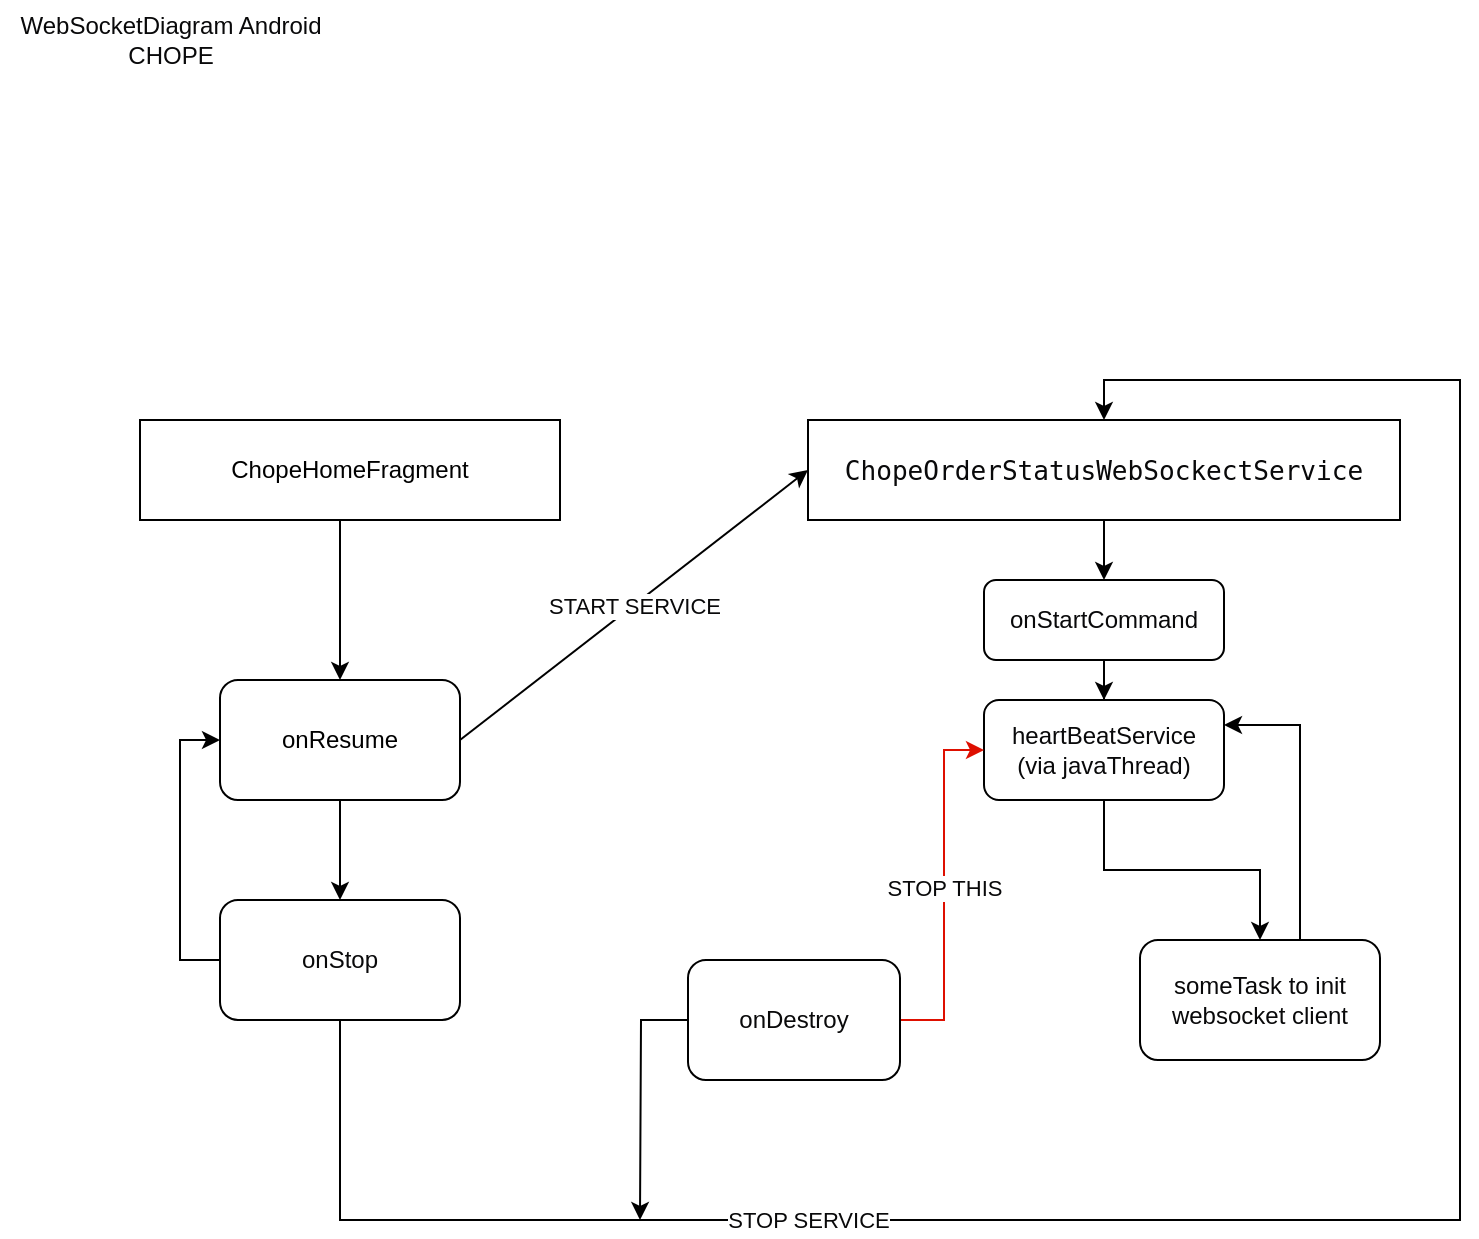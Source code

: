 <mxfile version="20.3.7" type="github">
  <diagram id="tt1jwUUzBGG--BLduiOA" name="Page-1">
    <mxGraphModel dx="2036" dy="1158" grid="1" gridSize="10" guides="1" tooltips="1" connect="1" arrows="1" fold="1" page="1" pageScale="1" pageWidth="827" pageHeight="1169" math="0" shadow="0">
      <root>
        <mxCell id="0" />
        <mxCell id="1" parent="0" />
        <mxCell id="bwbJDDHmzJSM0vDPdATW-1" value="ChopeHomeFragment" style="rounded=0;whiteSpace=wrap;html=1;" vertex="1" parent="1">
          <mxGeometry x="120" y="240" width="210" height="50" as="geometry" />
        </mxCell>
        <mxCell id="bwbJDDHmzJSM0vDPdATW-2" value="onResume" style="rounded=1;whiteSpace=wrap;html=1;" vertex="1" parent="1">
          <mxGeometry x="160" y="370" width="120" height="60" as="geometry" />
        </mxCell>
        <mxCell id="bwbJDDHmzJSM0vDPdATW-28" style="edgeStyle=orthogonalEdgeStyle;rounded=0;orthogonalLoop=1;jettySize=auto;html=1;fontColor=#09090A;" edge="1" parent="1" source="bwbJDDHmzJSM0vDPdATW-1" target="bwbJDDHmzJSM0vDPdATW-2">
          <mxGeometry relative="1" as="geometry">
            <Array as="points">
              <mxPoint x="220" y="320" />
              <mxPoint x="220" y="320" />
            </Array>
          </mxGeometry>
        </mxCell>
        <mxCell id="bwbJDDHmzJSM0vDPdATW-3" value="&lt;p style=&quot;font-family: &amp;quot;JetBrains Mono&amp;quot;, monospace; font-size: 9.8pt;&quot;&gt;&lt;span style=&quot;background-color: rgb(255, 255, 255);&quot;&gt;&lt;font color=&quot;#09090a&quot;&gt;ChopeOrderStatusWebSockectService&lt;/font&gt;&lt;/span&gt;&lt;/p&gt;" style="rounded=0;whiteSpace=wrap;html=1;" vertex="1" parent="1">
          <mxGeometry x="454" y="240" width="296" height="50" as="geometry" />
        </mxCell>
        <mxCell id="bwbJDDHmzJSM0vDPdATW-4" value="START SERVICE" style="endArrow=classic;html=1;rounded=0;fontColor=#09090A;exitX=1;exitY=0.5;exitDx=0;exitDy=0;entryX=0;entryY=0.5;entryDx=0;entryDy=0;" edge="1" parent="1" source="bwbJDDHmzJSM0vDPdATW-2" target="bwbJDDHmzJSM0vDPdATW-3">
          <mxGeometry width="50" height="50" relative="1" as="geometry">
            <mxPoint x="430" y="430" as="sourcePoint" />
            <mxPoint x="480" y="380" as="targetPoint" />
          </mxGeometry>
        </mxCell>
        <mxCell id="bwbJDDHmzJSM0vDPdATW-6" style="edgeStyle=orthogonalEdgeStyle;rounded=0;orthogonalLoop=1;jettySize=auto;html=1;entryX=0.5;entryY=0;entryDx=0;entryDy=0;fontColor=#09090A;" edge="1" parent="1" source="bwbJDDHmzJSM0vDPdATW-5" target="bwbJDDHmzJSM0vDPdATW-3">
          <mxGeometry relative="1" as="geometry">
            <Array as="points">
              <mxPoint x="220" y="640" />
              <mxPoint x="780" y="640" />
              <mxPoint x="780" y="220" />
              <mxPoint x="602" y="220" />
            </Array>
          </mxGeometry>
        </mxCell>
        <mxCell id="bwbJDDHmzJSM0vDPdATW-7" value="STOP SERVICE" style="edgeLabel;html=1;align=center;verticalAlign=middle;resizable=0;points=[];fontColor=#09090A;" vertex="1" connectable="0" parent="bwbJDDHmzJSM0vDPdATW-6">
          <mxGeometry x="-0.813" y="2" relative="1" as="geometry">
            <mxPoint x="214" y="2" as="offset" />
          </mxGeometry>
        </mxCell>
        <mxCell id="bwbJDDHmzJSM0vDPdATW-31" style="edgeStyle=orthogonalEdgeStyle;rounded=0;orthogonalLoop=1;jettySize=auto;html=1;entryX=0;entryY=0.5;entryDx=0;entryDy=0;fontColor=#09090A;" edge="1" parent="1" source="bwbJDDHmzJSM0vDPdATW-5" target="bwbJDDHmzJSM0vDPdATW-2">
          <mxGeometry relative="1" as="geometry">
            <Array as="points">
              <mxPoint x="140" y="510" />
              <mxPoint x="140" y="400" />
            </Array>
          </mxGeometry>
        </mxCell>
        <mxCell id="bwbJDDHmzJSM0vDPdATW-5" value="onStop" style="rounded=1;whiteSpace=wrap;html=1;labelBackgroundColor=#FFFFFF;fontColor=#09090A;" vertex="1" parent="1">
          <mxGeometry x="160" y="480" width="120" height="60" as="geometry" />
        </mxCell>
        <mxCell id="bwbJDDHmzJSM0vDPdATW-29" style="edgeStyle=orthogonalEdgeStyle;rounded=0;orthogonalLoop=1;jettySize=auto;html=1;entryX=0.5;entryY=0;entryDx=0;entryDy=0;fontColor=#09090A;" edge="1" parent="1" source="bwbJDDHmzJSM0vDPdATW-2" target="bwbJDDHmzJSM0vDPdATW-5">
          <mxGeometry relative="1" as="geometry" />
        </mxCell>
        <mxCell id="bwbJDDHmzJSM0vDPdATW-8" value="onStartCommand" style="rounded=1;whiteSpace=wrap;html=1;labelBackgroundColor=#FFFFFF;fontColor=#09090A;" vertex="1" parent="1">
          <mxGeometry x="542" y="320" width="120" height="40" as="geometry" />
        </mxCell>
        <mxCell id="bwbJDDHmzJSM0vDPdATW-12" style="edgeStyle=orthogonalEdgeStyle;rounded=0;orthogonalLoop=1;jettySize=auto;html=1;entryX=0.5;entryY=0;entryDx=0;entryDy=0;fontColor=#09090A;" edge="1" parent="1" source="bwbJDDHmzJSM0vDPdATW-3" target="bwbJDDHmzJSM0vDPdATW-8">
          <mxGeometry relative="1" as="geometry" />
        </mxCell>
        <mxCell id="bwbJDDHmzJSM0vDPdATW-9" value="heartBeatService&lt;br&gt;(via javaThread)" style="rounded=1;whiteSpace=wrap;html=1;labelBackgroundColor=#FFFFFF;fontColor=#09090A;" vertex="1" parent="1">
          <mxGeometry x="542" y="380" width="120" height="50" as="geometry" />
        </mxCell>
        <mxCell id="bwbJDDHmzJSM0vDPdATW-14" style="edgeStyle=orthogonalEdgeStyle;rounded=0;orthogonalLoop=1;jettySize=auto;html=1;entryX=0.5;entryY=0;entryDx=0;entryDy=0;fontColor=#09090A;" edge="1" parent="1" source="bwbJDDHmzJSM0vDPdATW-8" target="bwbJDDHmzJSM0vDPdATW-9">
          <mxGeometry relative="1" as="geometry" />
        </mxCell>
        <mxCell id="bwbJDDHmzJSM0vDPdATW-18" style="edgeStyle=orthogonalEdgeStyle;rounded=0;orthogonalLoop=1;jettySize=auto;html=1;entryX=1;entryY=0.25;entryDx=0;entryDy=0;fontColor=#09090A;" edge="1" parent="1" source="bwbJDDHmzJSM0vDPdATW-11" target="bwbJDDHmzJSM0vDPdATW-9">
          <mxGeometry relative="1" as="geometry">
            <Array as="points">
              <mxPoint x="700" y="490" />
              <mxPoint x="700" y="393" />
            </Array>
          </mxGeometry>
        </mxCell>
        <mxCell id="bwbJDDHmzJSM0vDPdATW-11" value="someTask to init&lt;br&gt;websocket client" style="rounded=1;whiteSpace=wrap;html=1;labelBackgroundColor=#FFFFFF;fontColor=#09090A;" vertex="1" parent="1">
          <mxGeometry x="620" y="500" width="120" height="60" as="geometry" />
        </mxCell>
        <mxCell id="bwbJDDHmzJSM0vDPdATW-15" style="edgeStyle=orthogonalEdgeStyle;rounded=0;orthogonalLoop=1;jettySize=auto;html=1;fontColor=#09090A;" edge="1" parent="1" source="bwbJDDHmzJSM0vDPdATW-13">
          <mxGeometry relative="1" as="geometry">
            <mxPoint x="370" y="640" as="targetPoint" />
          </mxGeometry>
        </mxCell>
        <mxCell id="bwbJDDHmzJSM0vDPdATW-32" value="STOP THIS" style="edgeStyle=orthogonalEdgeStyle;rounded=0;orthogonalLoop=1;jettySize=auto;html=1;entryX=0;entryY=0.5;entryDx=0;entryDy=0;fontColor=#09090A;fillColor=#f8cecc;strokeColor=#DE0F00;" edge="1" parent="1" source="bwbJDDHmzJSM0vDPdATW-13" target="bwbJDDHmzJSM0vDPdATW-9">
          <mxGeometry relative="1" as="geometry">
            <Array as="points">
              <mxPoint x="522" y="540" />
              <mxPoint x="522" y="405" />
            </Array>
          </mxGeometry>
        </mxCell>
        <mxCell id="bwbJDDHmzJSM0vDPdATW-13" value="onDestroy" style="rounded=1;whiteSpace=wrap;html=1;labelBackgroundColor=#FFFFFF;fontColor=#09090A;" vertex="1" parent="1">
          <mxGeometry x="394" y="510" width="106" height="60" as="geometry" />
        </mxCell>
        <mxCell id="bwbJDDHmzJSM0vDPdATW-33" value="WebSocketDiagram Android&lt;br&gt;CHOPE" style="text;html=1;resizable=0;autosize=1;align=center;verticalAlign=middle;points=[];fillColor=none;strokeColor=none;rounded=0;labelBackgroundColor=#FFFFFF;fontColor=#09090A;" vertex="1" parent="1">
          <mxGeometry x="50" y="30" width="170" height="40" as="geometry" />
        </mxCell>
        <mxCell id="bwbJDDHmzJSM0vDPdATW-16" style="edgeStyle=orthogonalEdgeStyle;rounded=0;orthogonalLoop=1;jettySize=auto;html=1;fontColor=#09090A;" edge="1" parent="1" source="bwbJDDHmzJSM0vDPdATW-9" target="bwbJDDHmzJSM0vDPdATW-11">
          <mxGeometry relative="1" as="geometry" />
        </mxCell>
      </root>
    </mxGraphModel>
  </diagram>
</mxfile>
